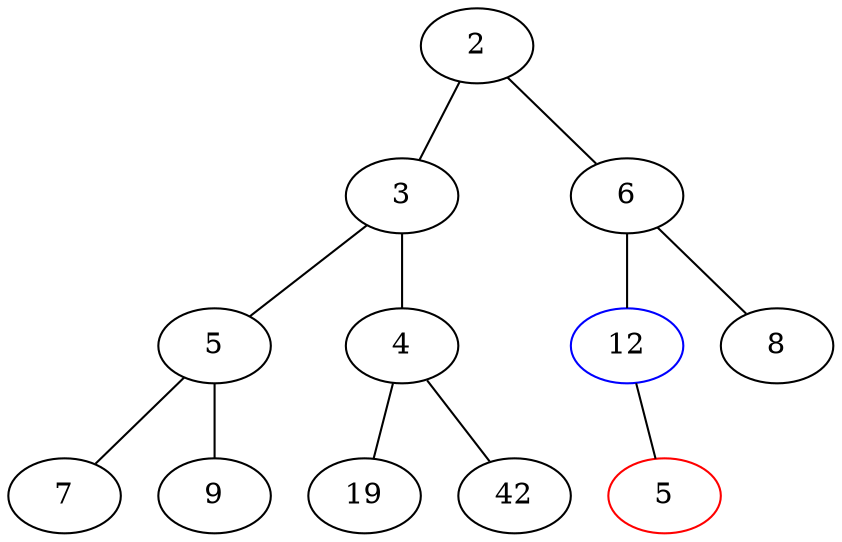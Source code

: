 graph G {
	20 [color="red",label="5"]
	12 [color="blue"]
	2 -- 3;
	2 -- 6;
	3 -- 5;
	3 -- 4;
	6 -- 12;
	6 -- 8;
	5 -- 7;
	5 -- 9;
	4 -- 19;
	4 -- 42;
	12 -- 20;
}
